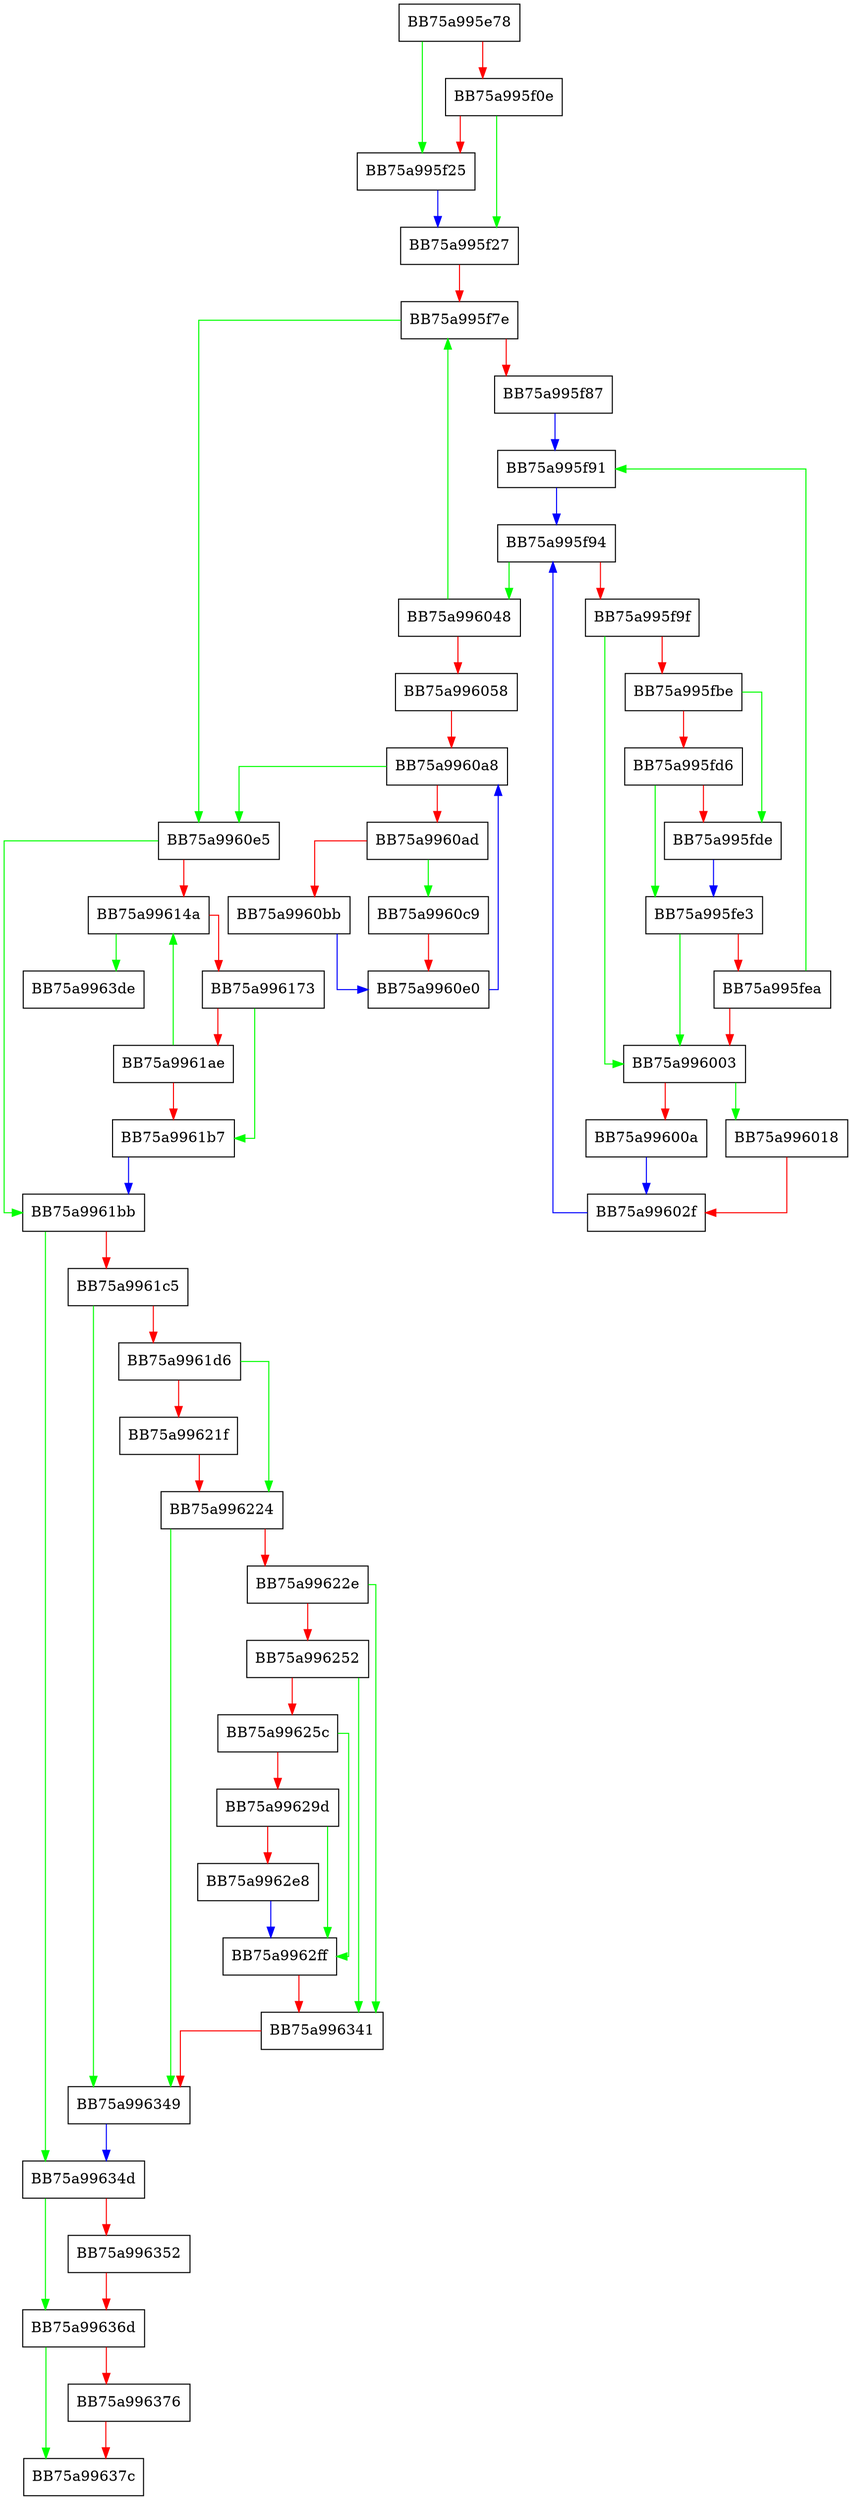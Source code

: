 digraph start {
  node [shape="box"];
  graph [splines=ortho];
  BB75a995e78 -> BB75a995f25 [color="green"];
  BB75a995e78 -> BB75a995f0e [color="red"];
  BB75a995f0e -> BB75a995f27 [color="green"];
  BB75a995f0e -> BB75a995f25 [color="red"];
  BB75a995f25 -> BB75a995f27 [color="blue"];
  BB75a995f27 -> BB75a995f7e [color="red"];
  BB75a995f7e -> BB75a9960e5 [color="green"];
  BB75a995f7e -> BB75a995f87 [color="red"];
  BB75a995f87 -> BB75a995f91 [color="blue"];
  BB75a995f91 -> BB75a995f94 [color="blue"];
  BB75a995f94 -> BB75a996048 [color="green"];
  BB75a995f94 -> BB75a995f9f [color="red"];
  BB75a995f9f -> BB75a996003 [color="green"];
  BB75a995f9f -> BB75a995fbe [color="red"];
  BB75a995fbe -> BB75a995fde [color="green"];
  BB75a995fbe -> BB75a995fd6 [color="red"];
  BB75a995fd6 -> BB75a995fe3 [color="green"];
  BB75a995fd6 -> BB75a995fde [color="red"];
  BB75a995fde -> BB75a995fe3 [color="blue"];
  BB75a995fe3 -> BB75a996003 [color="green"];
  BB75a995fe3 -> BB75a995fea [color="red"];
  BB75a995fea -> BB75a995f91 [color="green"];
  BB75a995fea -> BB75a996003 [color="red"];
  BB75a996003 -> BB75a996018 [color="green"];
  BB75a996003 -> BB75a99600a [color="red"];
  BB75a99600a -> BB75a99602f [color="blue"];
  BB75a996018 -> BB75a99602f [color="red"];
  BB75a99602f -> BB75a995f94 [color="blue"];
  BB75a996048 -> BB75a995f7e [color="green"];
  BB75a996048 -> BB75a996058 [color="red"];
  BB75a996058 -> BB75a9960a8 [color="red"];
  BB75a9960a8 -> BB75a9960e5 [color="green"];
  BB75a9960a8 -> BB75a9960ad [color="red"];
  BB75a9960ad -> BB75a9960c9 [color="green"];
  BB75a9960ad -> BB75a9960bb [color="red"];
  BB75a9960bb -> BB75a9960e0 [color="blue"];
  BB75a9960c9 -> BB75a9960e0 [color="red"];
  BB75a9960e0 -> BB75a9960a8 [color="blue"];
  BB75a9960e5 -> BB75a9961bb [color="green"];
  BB75a9960e5 -> BB75a99614a [color="red"];
  BB75a99614a -> BB75a9963de [color="green"];
  BB75a99614a -> BB75a996173 [color="red"];
  BB75a996173 -> BB75a9961b7 [color="green"];
  BB75a996173 -> BB75a9961ae [color="red"];
  BB75a9961ae -> BB75a99614a [color="green"];
  BB75a9961ae -> BB75a9961b7 [color="red"];
  BB75a9961b7 -> BB75a9961bb [color="blue"];
  BB75a9961bb -> BB75a99634d [color="green"];
  BB75a9961bb -> BB75a9961c5 [color="red"];
  BB75a9961c5 -> BB75a996349 [color="green"];
  BB75a9961c5 -> BB75a9961d6 [color="red"];
  BB75a9961d6 -> BB75a996224 [color="green"];
  BB75a9961d6 -> BB75a99621f [color="red"];
  BB75a99621f -> BB75a996224 [color="red"];
  BB75a996224 -> BB75a996349 [color="green"];
  BB75a996224 -> BB75a99622e [color="red"];
  BB75a99622e -> BB75a996341 [color="green"];
  BB75a99622e -> BB75a996252 [color="red"];
  BB75a996252 -> BB75a996341 [color="green"];
  BB75a996252 -> BB75a99625c [color="red"];
  BB75a99625c -> BB75a9962ff [color="green"];
  BB75a99625c -> BB75a99629d [color="red"];
  BB75a99629d -> BB75a9962ff [color="green"];
  BB75a99629d -> BB75a9962e8 [color="red"];
  BB75a9962e8 -> BB75a9962ff [color="blue"];
  BB75a9962ff -> BB75a996341 [color="red"];
  BB75a996341 -> BB75a996349 [color="red"];
  BB75a996349 -> BB75a99634d [color="blue"];
  BB75a99634d -> BB75a99636d [color="green"];
  BB75a99634d -> BB75a996352 [color="red"];
  BB75a996352 -> BB75a99636d [color="red"];
  BB75a99636d -> BB75a99637c [color="green"];
  BB75a99636d -> BB75a996376 [color="red"];
  BB75a996376 -> BB75a99637c [color="red"];
}